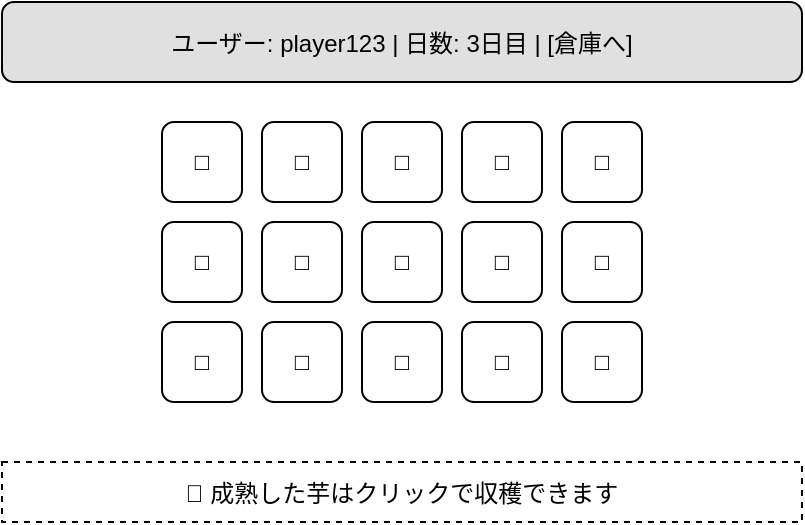 <mxfile version="28.1.0">
  <diagram name="畑画面ワイヤーフレーム" id="BWZU0_GA0GNSgPDQjLvc">
    <mxGraphModel dx="828" dy="451" grid="1" gridSize="10" guides="1" tooltips="1" connect="1" arrows="1" fold="1" page="1" pageScale="1" pageWidth="827" pageHeight="1169" math="0" shadow="0">
      <root>
        <mxCell id="0" />
        <mxCell id="1" parent="0" />
        <mxCell id="4UhqMraIa9Y2jz5qjjHy-1" value="ユーザー: player123 | 日数: 3日目 | [倉庫へ]" style="rounded=1;fillColor=#e0e0e0;" vertex="1" parent="1">
          <mxGeometry x="20" y="20" width="400" height="40" as="geometry" />
        </mxCell>
        <mxCell id="4UhqMraIa9Y2jz5qjjHy-2" value="□" style="rounded=1;whiteSpace=wrap;html=1;" vertex="1" parent="1">
          <mxGeometry x="100" y="80" width="40" height="40" as="geometry" />
        </mxCell>
        <mxCell id="4UhqMraIa9Y2jz5qjjHy-3" value="□" style="rounded=1;whiteSpace=wrap;html=1;" vertex="1" parent="1">
          <mxGeometry x="150" y="80" width="40" height="40" as="geometry" />
        </mxCell>
        <mxCell id="4UhqMraIa9Y2jz5qjjHy-4" value="□" style="rounded=1;whiteSpace=wrap;html=1;" vertex="1" parent="1">
          <mxGeometry x="200" y="80" width="40" height="40" as="geometry" />
        </mxCell>
        <mxCell id="4UhqMraIa9Y2jz5qjjHy-5" value="□" style="rounded=1;whiteSpace=wrap;html=1;" vertex="1" parent="1">
          <mxGeometry x="250" y="80" width="40" height="40" as="geometry" />
        </mxCell>
        <mxCell id="4UhqMraIa9Y2jz5qjjHy-6" value="□" style="rounded=1;whiteSpace=wrap;html=1;" vertex="1" parent="1">
          <mxGeometry x="300" y="80" width="40" height="40" as="geometry" />
        </mxCell>
        <mxCell id="4UhqMraIa9Y2jz5qjjHy-7" value="□" style="rounded=1;whiteSpace=wrap;html=1;" vertex="1" parent="1">
          <mxGeometry x="100" y="130" width="40" height="40" as="geometry" />
        </mxCell>
        <mxCell id="4UhqMraIa9Y2jz5qjjHy-8" value="□" style="rounded=1;whiteSpace=wrap;html=1;" vertex="1" parent="1">
          <mxGeometry x="150" y="130" width="40" height="40" as="geometry" />
        </mxCell>
        <mxCell id="4UhqMraIa9Y2jz5qjjHy-9" value="□" style="rounded=1;whiteSpace=wrap;html=1;" vertex="1" parent="1">
          <mxGeometry x="200" y="130" width="40" height="40" as="geometry" />
        </mxCell>
        <mxCell id="4UhqMraIa9Y2jz5qjjHy-10" value="□" style="rounded=1;whiteSpace=wrap;html=1;" vertex="1" parent="1">
          <mxGeometry x="250" y="130" width="40" height="40" as="geometry" />
        </mxCell>
        <mxCell id="4UhqMraIa9Y2jz5qjjHy-11" value="□" style="rounded=1;whiteSpace=wrap;html=1;" vertex="1" parent="1">
          <mxGeometry x="300" y="130" width="40" height="40" as="geometry" />
        </mxCell>
        <mxCell id="4UhqMraIa9Y2jz5qjjHy-12" value="□" style="rounded=1;whiteSpace=wrap;html=1;" vertex="1" parent="1">
          <mxGeometry x="100" y="180" width="40" height="40" as="geometry" />
        </mxCell>
        <mxCell id="4UhqMraIa9Y2jz5qjjHy-13" value="□" style="rounded=1;whiteSpace=wrap;html=1;" vertex="1" parent="1">
          <mxGeometry x="150" y="180" width="40" height="40" as="geometry" />
        </mxCell>
        <mxCell id="4UhqMraIa9Y2jz5qjjHy-14" value="□" style="rounded=1;whiteSpace=wrap;html=1;" vertex="1" parent="1">
          <mxGeometry x="200" y="180" width="40" height="40" as="geometry" />
        </mxCell>
        <mxCell id="4UhqMraIa9Y2jz5qjjHy-15" value="□" style="rounded=1;whiteSpace=wrap;html=1;" vertex="1" parent="1">
          <mxGeometry x="250" y="180" width="40" height="40" as="geometry" />
        </mxCell>
        <mxCell id="4UhqMraIa9Y2jz5qjjHy-16" value="□" style="rounded=1;whiteSpace=wrap;html=1;" vertex="1" parent="1">
          <mxGeometry x="300" y="180" width="40" height="40" as="geometry" />
        </mxCell>
        <mxCell id="4UhqMraIa9Y2jz5qjjHy-17" value="💬 成熟した芋はクリックで収穫できます" style="dashed=1;" vertex="1" parent="1">
          <mxGeometry x="20" y="250" width="400" height="30" as="geometry" />
        </mxCell>
      </root>
    </mxGraphModel>
  </diagram>
</mxfile>

